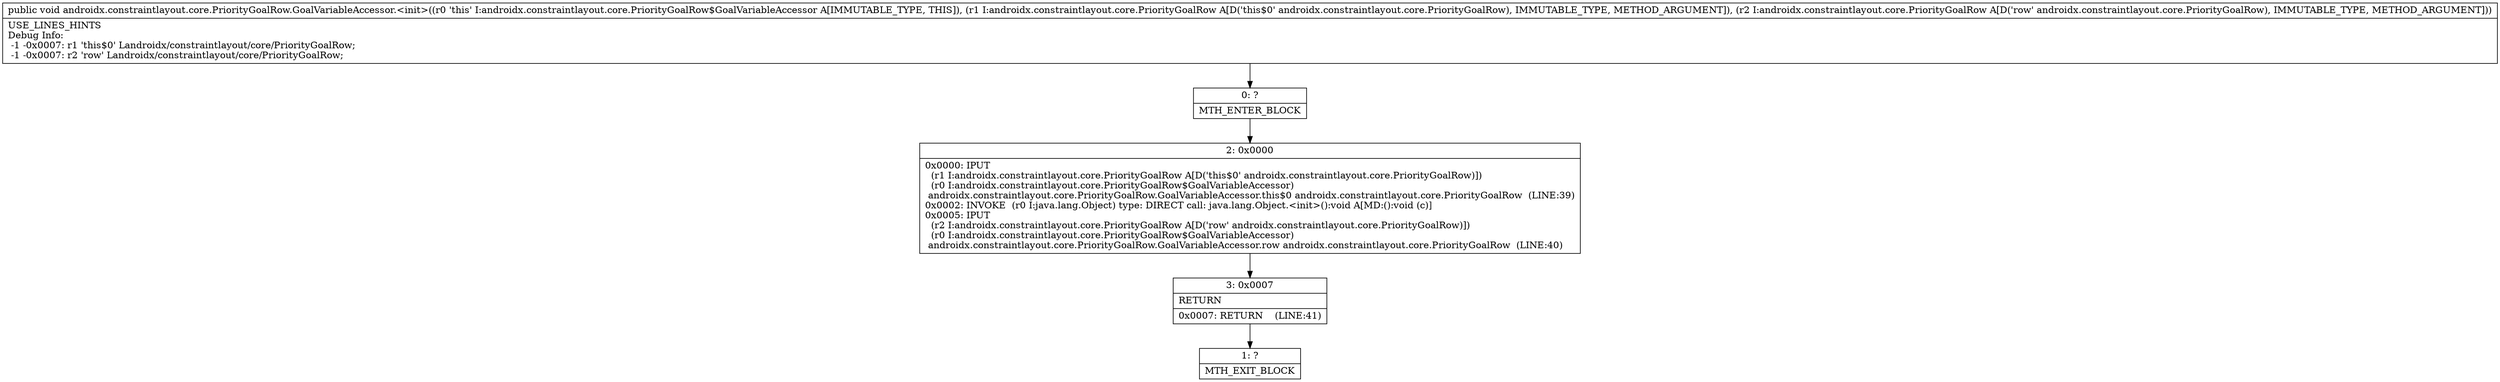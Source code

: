digraph "CFG forandroidx.constraintlayout.core.PriorityGoalRow.GoalVariableAccessor.\<init\>(Landroidx\/constraintlayout\/core\/PriorityGoalRow;Landroidx\/constraintlayout\/core\/PriorityGoalRow;)V" {
Node_0 [shape=record,label="{0\:\ ?|MTH_ENTER_BLOCK\l}"];
Node_2 [shape=record,label="{2\:\ 0x0000|0x0000: IPUT  \l  (r1 I:androidx.constraintlayout.core.PriorityGoalRow A[D('this$0' androidx.constraintlayout.core.PriorityGoalRow)])\l  (r0 I:androidx.constraintlayout.core.PriorityGoalRow$GoalVariableAccessor)\l androidx.constraintlayout.core.PriorityGoalRow.GoalVariableAccessor.this$0 androidx.constraintlayout.core.PriorityGoalRow  (LINE:39)\l0x0002: INVOKE  (r0 I:java.lang.Object) type: DIRECT call: java.lang.Object.\<init\>():void A[MD:():void (c)]\l0x0005: IPUT  \l  (r2 I:androidx.constraintlayout.core.PriorityGoalRow A[D('row' androidx.constraintlayout.core.PriorityGoalRow)])\l  (r0 I:androidx.constraintlayout.core.PriorityGoalRow$GoalVariableAccessor)\l androidx.constraintlayout.core.PriorityGoalRow.GoalVariableAccessor.row androidx.constraintlayout.core.PriorityGoalRow  (LINE:40)\l}"];
Node_3 [shape=record,label="{3\:\ 0x0007|RETURN\l|0x0007: RETURN    (LINE:41)\l}"];
Node_1 [shape=record,label="{1\:\ ?|MTH_EXIT_BLOCK\l}"];
MethodNode[shape=record,label="{public void androidx.constraintlayout.core.PriorityGoalRow.GoalVariableAccessor.\<init\>((r0 'this' I:androidx.constraintlayout.core.PriorityGoalRow$GoalVariableAccessor A[IMMUTABLE_TYPE, THIS]), (r1 I:androidx.constraintlayout.core.PriorityGoalRow A[D('this$0' androidx.constraintlayout.core.PriorityGoalRow), IMMUTABLE_TYPE, METHOD_ARGUMENT]), (r2 I:androidx.constraintlayout.core.PriorityGoalRow A[D('row' androidx.constraintlayout.core.PriorityGoalRow), IMMUTABLE_TYPE, METHOD_ARGUMENT]))  | USE_LINES_HINTS\lDebug Info:\l  \-1 \-0x0007: r1 'this$0' Landroidx\/constraintlayout\/core\/PriorityGoalRow;\l  \-1 \-0x0007: r2 'row' Landroidx\/constraintlayout\/core\/PriorityGoalRow;\l}"];
MethodNode -> Node_0;Node_0 -> Node_2;
Node_2 -> Node_3;
Node_3 -> Node_1;
}

